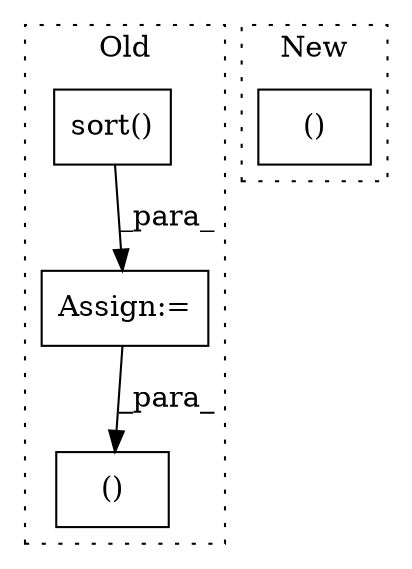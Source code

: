 digraph G {
subgraph cluster0 {
1 [label="sort()" a="75" s="5617,5653" l="8,1" shape="box"];
3 [label="Assign:=" a="68" s="5614" l="3" shape="box"];
4 [label="()" a="54" s="5676" l="17" shape="box"];
label = "Old";
style="dotted";
}
subgraph cluster1 {
2 [label="()" a="54" s="5625" l="29" shape="box"];
label = "New";
style="dotted";
}
1 -> 3 [label="_para_"];
3 -> 4 [label="_para_"];
}
